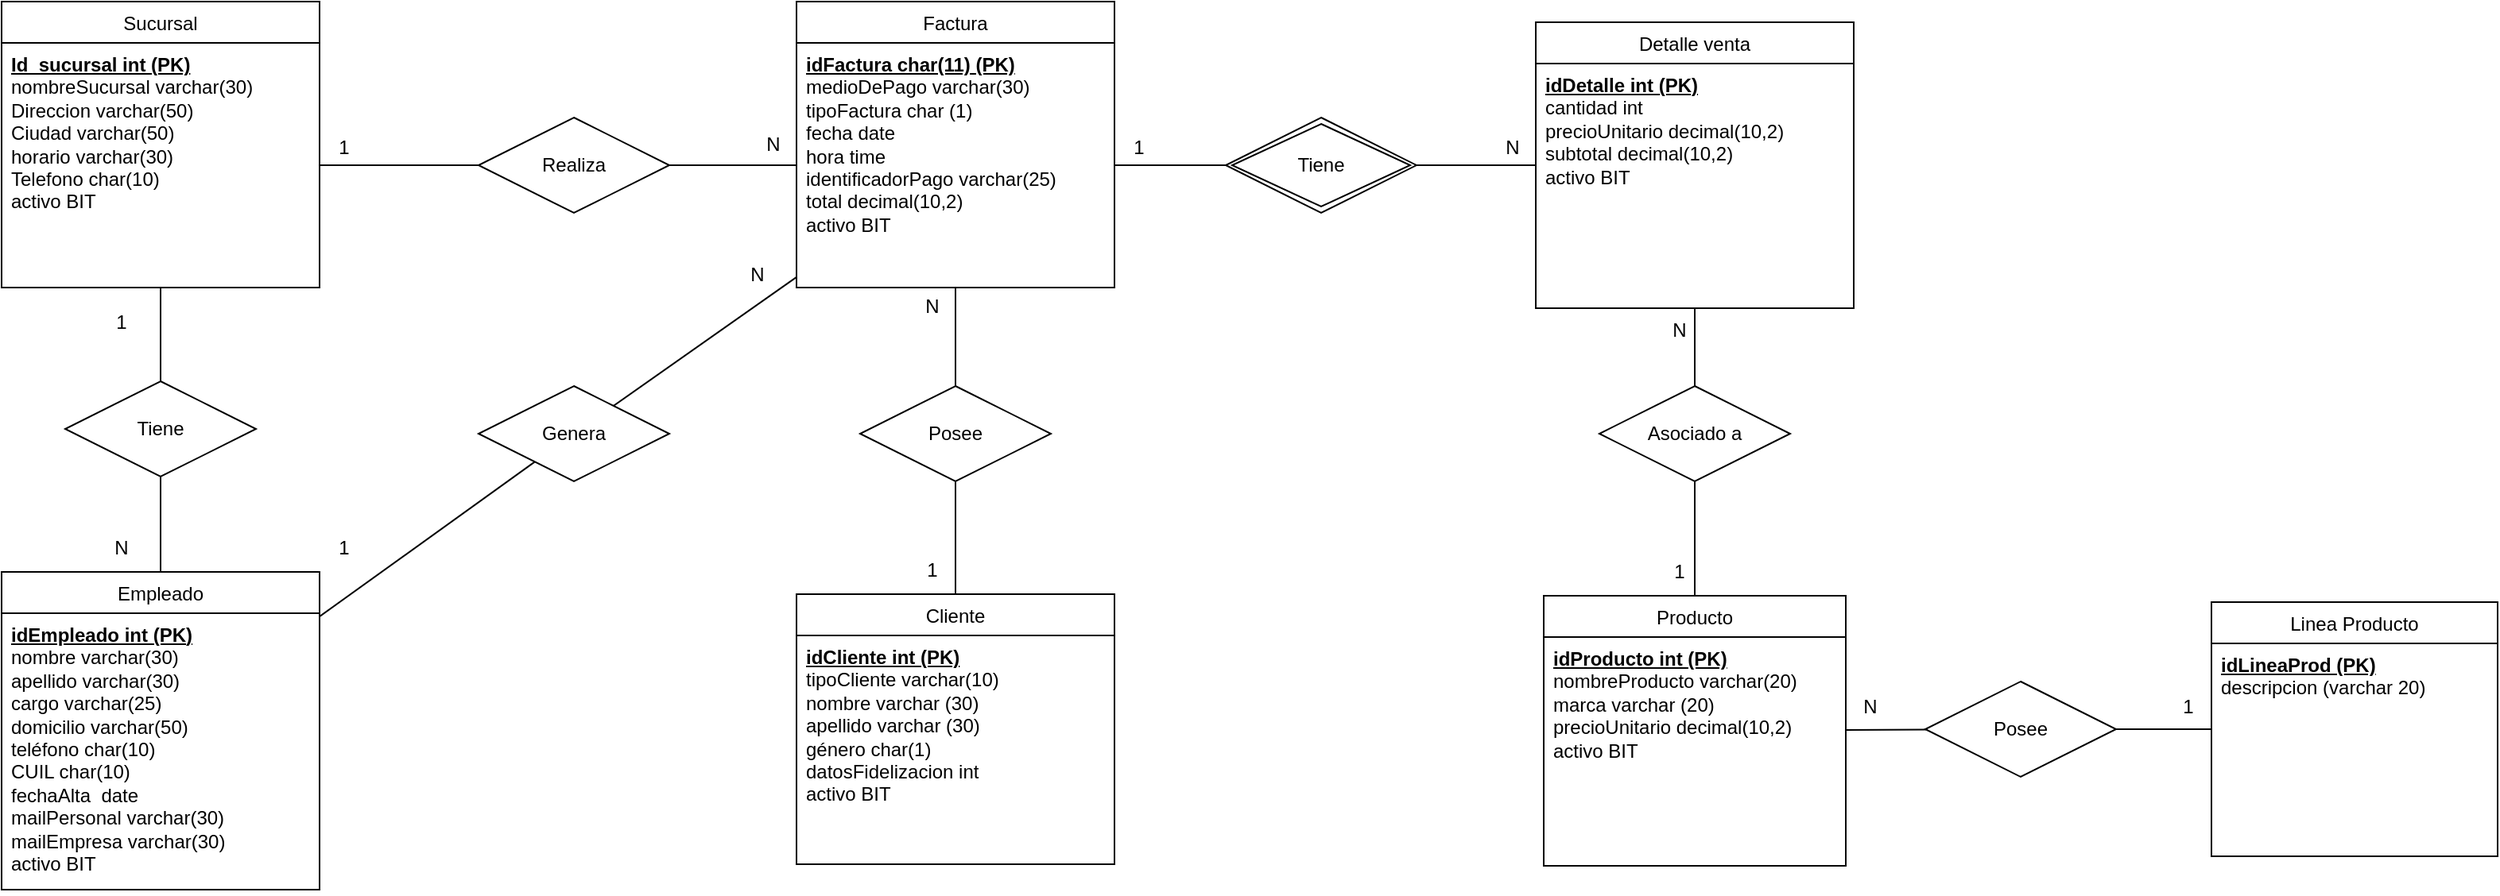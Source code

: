 <mxfile version="26.0.16">
  <diagram name="Página-1" id="OK4Wa9bK7aO6ly0KV7S-">
    <mxGraphModel dx="1620" dy="747" grid="1" gridSize="10" guides="1" tooltips="1" connect="1" arrows="1" fold="1" page="1" pageScale="1" pageWidth="1169" pageHeight="827" math="0" shadow="0">
      <root>
        <mxCell id="0" />
        <mxCell id="1" parent="0" />
        <mxCell id="ZijjPFqpIO5Kh_HLUSjP-1" value="&lt;span style=&quot;font-weight: 400;&quot;&gt;Sucursal&lt;/span&gt;" style="swimlane;fontStyle=1;align=center;verticalAlign=top;childLayout=stackLayout;horizontal=1;startSize=26;horizontalStack=0;resizeParent=1;resizeParentMax=0;resizeLast=0;collapsible=1;marginBottom=0;whiteSpace=wrap;html=1;" vertex="1" parent="1">
          <mxGeometry x="50" y="41" width="200" height="180" as="geometry" />
        </mxCell>
        <mxCell id="ZijjPFqpIO5Kh_HLUSjP-2" value="&lt;b&gt;&lt;u&gt;Id_sucursal int (PK)&lt;/u&gt;&lt;/b&gt;&lt;div&gt;nombreSucursal varchar(30)&lt;/div&gt;&lt;div&gt;Direccion varchar(50&lt;span style=&quot;background-color: transparent; color: light-dark(rgb(0, 0, 0), rgb(255, 255, 255));&quot;&gt;)&lt;/span&gt;&lt;/div&gt;&lt;div&gt;Ciudad varchar(50)&lt;br&gt;horario varchar(30)&lt;/div&gt;&lt;div&gt;Telefono char(10)&lt;/div&gt;&lt;div&gt;activo BIT&lt;/div&gt;" style="text;strokeColor=none;fillColor=none;align=left;verticalAlign=top;spacingLeft=4;spacingRight=4;overflow=hidden;rotatable=0;points=[[0,0.5],[1,0.5]];portConstraint=eastwest;whiteSpace=wrap;html=1;" vertex="1" parent="ZijjPFqpIO5Kh_HLUSjP-1">
          <mxGeometry y="26" width="200" height="154" as="geometry" />
        </mxCell>
        <mxCell id="ZijjPFqpIO5Kh_HLUSjP-3" value="&lt;span style=&quot;font-weight: 400;&quot;&gt;Factura&lt;/span&gt;" style="swimlane;fontStyle=1;align=center;verticalAlign=top;childLayout=stackLayout;horizontal=1;startSize=26;horizontalStack=0;resizeParent=1;resizeParentMax=0;resizeLast=0;collapsible=1;marginBottom=0;whiteSpace=wrap;html=1;" vertex="1" parent="1">
          <mxGeometry x="550" y="41" width="200" height="180" as="geometry" />
        </mxCell>
        <mxCell id="ZijjPFqpIO5Kh_HLUSjP-4" value="&lt;div&gt;&lt;b&gt;&lt;u&gt;idFactura char(11) (PK)&lt;/u&gt;&lt;/b&gt;&lt;/div&gt;&lt;div&gt;medioDePago varchar(30)&lt;br&gt;tipoFactura char (1)&lt;/div&gt;&lt;div&gt;fecha date&lt;/div&gt;&lt;div&gt;hora time&lt;/div&gt;&lt;div&gt;identificadorPago varchar(25)&lt;/div&gt;&lt;div&gt;&lt;span style=&quot;background-color: transparent; color: light-dark(rgb(0, 0, 0), rgb(255, 255, 255));&quot;&gt;total decimal(10,2)&lt;/span&gt;&lt;/div&gt;&lt;div&gt;&lt;span style=&quot;background-color: transparent; color: light-dark(rgb(0, 0, 0), rgb(255, 255, 255));&quot;&gt;activo BIT&lt;/span&gt;&lt;/div&gt;" style="text;strokeColor=none;fillColor=none;align=left;verticalAlign=top;spacingLeft=4;spacingRight=4;overflow=hidden;rotatable=0;points=[[0,0.5],[1,0.5]];portConstraint=eastwest;whiteSpace=wrap;html=1;" vertex="1" parent="ZijjPFqpIO5Kh_HLUSjP-3">
          <mxGeometry y="26" width="200" height="154" as="geometry" />
        </mxCell>
        <mxCell id="ZijjPFqpIO5Kh_HLUSjP-5" value="&lt;span style=&quot;font-weight: 400;&quot;&gt;Detalle venta&lt;/span&gt;" style="swimlane;fontStyle=1;align=center;verticalAlign=top;childLayout=stackLayout;horizontal=1;startSize=26;horizontalStack=0;resizeParent=1;resizeParentMax=0;resizeLast=0;collapsible=1;marginBottom=0;whiteSpace=wrap;html=1;" vertex="1" parent="1">
          <mxGeometry x="1015" y="54" width="200" height="180" as="geometry" />
        </mxCell>
        <mxCell id="ZijjPFqpIO5Kh_HLUSjP-6" value="&lt;div&gt;&lt;b&gt;&lt;u&gt;idDetalle int (PK)&lt;/u&gt;&lt;/b&gt;&lt;/div&gt;&lt;div&gt;&lt;span style=&quot;background-color: transparent; color: light-dark(rgb(0, 0, 0), rgb(255, 255, 255));&quot;&gt;cantidad int&lt;/span&gt;&lt;/div&gt;&lt;div&gt;&lt;span style=&quot;background-color: transparent; color: light-dark(rgb(0, 0, 0), rgb(255, 255, 255));&quot;&gt;precioUnitario decimal(10,2)&amp;nbsp;&lt;/span&gt;&lt;/div&gt;&lt;div&gt;&lt;span style=&quot;background-color: transparent; color: light-dark(rgb(0, 0, 0), rgb(255, 255, 255));&quot;&gt;subtotal decimal(10,2)&lt;/span&gt;&lt;/div&gt;&lt;div&gt;&lt;span style=&quot;background-color: transparent; color: light-dark(rgb(0, 0, 0), rgb(255, 255, 255));&quot;&gt;activo BIT&lt;/span&gt;&lt;/div&gt;" style="text;strokeColor=none;fillColor=none;align=left;verticalAlign=top;spacingLeft=4;spacingRight=4;overflow=hidden;rotatable=0;points=[[0,0.5],[1,0.5]];portConstraint=eastwest;whiteSpace=wrap;html=1;" vertex="1" parent="ZijjPFqpIO5Kh_HLUSjP-5">
          <mxGeometry y="26" width="200" height="154" as="geometry" />
        </mxCell>
        <mxCell id="ZijjPFqpIO5Kh_HLUSjP-9" value="&lt;span style=&quot;font-weight: 400;&quot;&gt;Cliente&lt;/span&gt;" style="swimlane;fontStyle=1;align=center;verticalAlign=top;childLayout=stackLayout;horizontal=1;startSize=26;horizontalStack=0;resizeParent=1;resizeParentMax=0;resizeLast=0;collapsible=1;marginBottom=0;whiteSpace=wrap;html=1;" vertex="1" parent="1">
          <mxGeometry x="550" y="414" width="200" height="170" as="geometry" />
        </mxCell>
        <mxCell id="ZijjPFqpIO5Kh_HLUSjP-10" value="&lt;div&gt;&lt;u&gt;&lt;b&gt;idCliente int (PK)&lt;/b&gt;&lt;/u&gt;&lt;/div&gt;&lt;div&gt;tipoCliente varchar(10)&lt;/div&gt;&lt;div&gt;nombre varchar (30)&lt;/div&gt;&lt;div&gt;apellido varchar (30)&lt;/div&gt;&lt;div&gt;&lt;span style=&quot;background-color: transparent; color: light-dark(rgb(0, 0, 0), rgb(255, 255, 255));&quot;&gt;género char(1)&lt;/span&gt;&lt;/div&gt;&lt;div&gt;datosFidelizacion int&lt;/div&gt;&lt;div&gt;activo BIT&lt;/div&gt;" style="text;strokeColor=none;fillColor=none;align=left;verticalAlign=top;spacingLeft=4;spacingRight=4;overflow=hidden;rotatable=0;points=[[0,0.5],[1,0.5]];portConstraint=eastwest;whiteSpace=wrap;html=1;" vertex="1" parent="ZijjPFqpIO5Kh_HLUSjP-9">
          <mxGeometry y="26" width="200" height="144" as="geometry" />
        </mxCell>
        <mxCell id="ZijjPFqpIO5Kh_HLUSjP-11" value="&lt;span style=&quot;font-weight: 400;&quot;&gt;Empleado&lt;/span&gt;" style="swimlane;fontStyle=1;align=center;verticalAlign=top;childLayout=stackLayout;horizontal=1;startSize=26;horizontalStack=0;resizeParent=1;resizeParentMax=0;resizeLast=0;collapsible=1;marginBottom=0;whiteSpace=wrap;html=1;" vertex="1" parent="1">
          <mxGeometry x="50" y="400" width="200" height="200" as="geometry" />
        </mxCell>
        <mxCell id="ZijjPFqpIO5Kh_HLUSjP-12" value="&lt;div&gt;&lt;u&gt;&lt;b style=&quot;&quot;&gt;idEmpleado int (PK&lt;/b&gt;&lt;b style=&quot;background-color: transparent; color: light-dark(rgb(0, 0, 0), rgb(255, 255, 255));&quot;&gt;)&lt;/b&gt;&lt;/u&gt;&lt;/div&gt;&lt;div&gt;nombre varchar(30)&lt;/div&gt;&lt;div&gt;apellido varchar(30)&lt;br&gt;cargo varchar(25)&lt;/div&gt;&lt;div&gt;domicilio varchar(50)&lt;/div&gt;&lt;div&gt;teléfono char(10)&lt;/div&gt;&lt;div&gt;CUIL char(10)&lt;/div&gt;&lt;div&gt;fechaAlta&amp;nbsp; date&lt;br&gt;&lt;/div&gt;&lt;div&gt;mailPersonal varchar(30)&lt;/div&gt;&lt;div&gt;mailEmpresa varchar(30)&lt;/div&gt;&lt;div&gt;&lt;span style=&quot;background-color: transparent; color: light-dark(rgb(0, 0, 0), rgb(255, 255, 255));&quot;&gt;activo BIT&lt;/span&gt;&lt;/div&gt;" style="text;strokeColor=none;fillColor=none;align=left;verticalAlign=top;spacingLeft=4;spacingRight=4;overflow=hidden;rotatable=0;points=[[0,0.5],[1,0.5]];portConstraint=eastwest;whiteSpace=wrap;html=1;" vertex="1" parent="ZijjPFqpIO5Kh_HLUSjP-11">
          <mxGeometry y="26" width="200" height="174" as="geometry" />
        </mxCell>
        <mxCell id="ZijjPFqpIO5Kh_HLUSjP-14" value="" style="endArrow=none;html=1;rounded=0;" edge="1" parent="1" source="ZijjPFqpIO5Kh_HLUSjP-2" target="ZijjPFqpIO5Kh_HLUSjP-41">
          <mxGeometry width="50" height="50" relative="1" as="geometry">
            <mxPoint x="421" y="146" as="sourcePoint" />
            <mxPoint x="560" y="147" as="targetPoint" />
          </mxGeometry>
        </mxCell>
        <mxCell id="ZijjPFqpIO5Kh_HLUSjP-15" value="1" style="text;html=1;align=center;verticalAlign=middle;resizable=0;points=[];autosize=1;strokeColor=none;fillColor=none;" vertex="1" parent="1">
          <mxGeometry x="110" y="228" width="30" height="30" as="geometry" />
        </mxCell>
        <mxCell id="ZijjPFqpIO5Kh_HLUSjP-16" value="N" style="text;html=1;align=center;verticalAlign=middle;resizable=0;points=[];autosize=1;strokeColor=none;fillColor=none;" vertex="1" parent="1">
          <mxGeometry x="110" y="370" width="30" height="30" as="geometry" />
        </mxCell>
        <mxCell id="ZijjPFqpIO5Kh_HLUSjP-18" value="1" style="text;html=1;align=center;verticalAlign=middle;resizable=0;points=[];autosize=1;strokeColor=none;fillColor=none;" vertex="1" parent="1">
          <mxGeometry x="250" y="118" width="30" height="30" as="geometry" />
        </mxCell>
        <mxCell id="ZijjPFqpIO5Kh_HLUSjP-19" value="N" style="text;html=1;align=center;verticalAlign=middle;resizable=0;points=[];autosize=1;strokeColor=none;fillColor=none;" vertex="1" parent="1">
          <mxGeometry x="520" y="116" width="30" height="30" as="geometry" />
        </mxCell>
        <mxCell id="ZijjPFqpIO5Kh_HLUSjP-21" value="" style="endArrow=none;html=1;rounded=0;" edge="1" parent="1" source="ZijjPFqpIO5Kh_HLUSjP-11" target="ZijjPFqpIO5Kh_HLUSjP-47">
          <mxGeometry width="50" height="50" relative="1" as="geometry">
            <mxPoint x="650" y="260" as="sourcePoint" />
            <mxPoint x="700" y="210" as="targetPoint" />
          </mxGeometry>
        </mxCell>
        <mxCell id="ZijjPFqpIO5Kh_HLUSjP-23" value="N" style="text;html=1;align=center;verticalAlign=middle;resizable=0;points=[];autosize=1;strokeColor=none;fillColor=none;" vertex="1" parent="1">
          <mxGeometry x="510" y="198" width="30" height="30" as="geometry" />
        </mxCell>
        <mxCell id="ZijjPFqpIO5Kh_HLUSjP-29" value="" style="endArrow=none;html=1;rounded=0;exitX=1;exitY=0.5;exitDx=0;exitDy=0;" edge="1" parent="1" source="ZijjPFqpIO5Kh_HLUSjP-4" target="ZijjPFqpIO5Kh_HLUSjP-59">
          <mxGeometry width="50" height="50" relative="1" as="geometry">
            <mxPoint x="750" y="137" as="sourcePoint" />
            <mxPoint x="830" y="144" as="targetPoint" />
          </mxGeometry>
        </mxCell>
        <mxCell id="ZijjPFqpIO5Kh_HLUSjP-30" value="1" style="text;html=1;align=center;verticalAlign=middle;resizable=0;points=[];autosize=1;strokeColor=none;fillColor=none;" vertex="1" parent="1">
          <mxGeometry x="750" y="118" width="30" height="30" as="geometry" />
        </mxCell>
        <mxCell id="ZijjPFqpIO5Kh_HLUSjP-31" value="N" style="text;html=1;align=center;verticalAlign=middle;resizable=0;points=[];autosize=1;strokeColor=none;fillColor=none;" vertex="1" parent="1">
          <mxGeometry x="985" y="118" width="30" height="30" as="geometry" />
        </mxCell>
        <mxCell id="ZijjPFqpIO5Kh_HLUSjP-33" value="" style="endArrow=none;html=1;rounded=0;" edge="1" parent="1" source="ZijjPFqpIO5Kh_HLUSjP-55" target="ZijjPFqpIO5Kh_HLUSjP-7">
          <mxGeometry width="50" height="50" relative="1" as="geometry">
            <mxPoint x="1115" y="222" as="sourcePoint" />
            <mxPoint x="1124" y="320" as="targetPoint" />
          </mxGeometry>
        </mxCell>
        <mxCell id="ZijjPFqpIO5Kh_HLUSjP-34" value="1" style="text;html=1;align=center;verticalAlign=middle;resizable=0;points=[];autosize=1;strokeColor=none;fillColor=none;" vertex="1" parent="1">
          <mxGeometry x="1090" y="385" width="30" height="30" as="geometry" />
        </mxCell>
        <mxCell id="ZijjPFqpIO5Kh_HLUSjP-35" value="N" style="text;html=1;align=center;verticalAlign=middle;resizable=0;points=[];autosize=1;strokeColor=none;fillColor=none;" vertex="1" parent="1">
          <mxGeometry x="1090" y="233" width="30" height="30" as="geometry" />
        </mxCell>
        <mxCell id="ZijjPFqpIO5Kh_HLUSjP-36" value="&lt;div&gt;&lt;br&gt;&lt;/div&gt;" style="text;html=1;align=center;verticalAlign=middle;resizable=0;points=[];autosize=1;strokeColor=none;fillColor=none;" vertex="1" parent="1">
          <mxGeometry x="1165" y="263" width="20" height="30" as="geometry" />
        </mxCell>
        <mxCell id="ZijjPFqpIO5Kh_HLUSjP-41" value="&lt;span style=&quot;text-wrap-mode: nowrap;&quot;&gt;Tiene&lt;/span&gt;" style="shape=rhombus;perimeter=rhombusPerimeter;whiteSpace=wrap;html=1;align=center;" vertex="1" parent="1">
          <mxGeometry x="90" y="280" width="120" height="60" as="geometry" />
        </mxCell>
        <mxCell id="ZijjPFqpIO5Kh_HLUSjP-42" value="" style="endArrow=none;html=1;rounded=0;" edge="1" parent="1" source="ZijjPFqpIO5Kh_HLUSjP-41" target="ZijjPFqpIO5Kh_HLUSjP-11">
          <mxGeometry width="50" height="50" relative="1" as="geometry">
            <mxPoint x="160" y="240" as="sourcePoint" />
            <mxPoint x="160" y="290" as="targetPoint" />
          </mxGeometry>
        </mxCell>
        <mxCell id="ZijjPFqpIO5Kh_HLUSjP-43" value="&lt;span style=&quot;text-wrap-mode: nowrap;&quot;&gt;Realiza&lt;/span&gt;" style="shape=rhombus;perimeter=rhombusPerimeter;whiteSpace=wrap;html=1;align=center;" vertex="1" parent="1">
          <mxGeometry x="350" y="114" width="120" height="60" as="geometry" />
        </mxCell>
        <mxCell id="ZijjPFqpIO5Kh_HLUSjP-44" value="" style="endArrow=none;html=1;rounded=0;" edge="1" parent="1" source="ZijjPFqpIO5Kh_HLUSjP-2" target="ZijjPFqpIO5Kh_HLUSjP-43">
          <mxGeometry width="50" height="50" relative="1" as="geometry">
            <mxPoint x="160" y="240" as="sourcePoint" />
            <mxPoint x="160" y="290" as="targetPoint" />
          </mxGeometry>
        </mxCell>
        <mxCell id="ZijjPFqpIO5Kh_HLUSjP-45" value="" style="endArrow=none;html=1;rounded=0;" edge="1" parent="1" source="ZijjPFqpIO5Kh_HLUSjP-43" target="ZijjPFqpIO5Kh_HLUSjP-4">
          <mxGeometry width="50" height="50" relative="1" as="geometry">
            <mxPoint x="260" y="182" as="sourcePoint" />
            <mxPoint x="366" y="202" as="targetPoint" />
          </mxGeometry>
        </mxCell>
        <mxCell id="ZijjPFqpIO5Kh_HLUSjP-47" value="&lt;span style=&quot;text-wrap-mode: nowrap;&quot;&gt;Genera&lt;/span&gt;" style="shape=rhombus;perimeter=rhombusPerimeter;whiteSpace=wrap;html=1;align=center;" vertex="1" parent="1">
          <mxGeometry x="350" y="283" width="120" height="60" as="geometry" />
        </mxCell>
        <mxCell id="ZijjPFqpIO5Kh_HLUSjP-48" value="" style="endArrow=none;html=1;rounded=0;" edge="1" parent="1" source="ZijjPFqpIO5Kh_HLUSjP-47" target="ZijjPFqpIO5Kh_HLUSjP-4">
          <mxGeometry width="50" height="50" relative="1" as="geometry">
            <mxPoint x="260" y="415" as="sourcePoint" />
            <mxPoint x="347" y="346" as="targetPoint" />
          </mxGeometry>
        </mxCell>
        <mxCell id="ZijjPFqpIO5Kh_HLUSjP-49" value="1" style="text;html=1;align=center;verticalAlign=middle;resizable=0;points=[];autosize=1;strokeColor=none;fillColor=none;" vertex="1" parent="1">
          <mxGeometry x="250" y="370" width="30" height="30" as="geometry" />
        </mxCell>
        <mxCell id="ZijjPFqpIO5Kh_HLUSjP-50" value="&lt;span style=&quot;text-wrap-mode: nowrap;&quot;&gt;Posee&lt;/span&gt;" style="shape=rhombus;perimeter=rhombusPerimeter;whiteSpace=wrap;html=1;align=center;" vertex="1" parent="1">
          <mxGeometry x="590" y="283" width="120" height="60" as="geometry" />
        </mxCell>
        <mxCell id="ZijjPFqpIO5Kh_HLUSjP-51" value="1" style="text;html=1;align=center;verticalAlign=middle;resizable=0;points=[];autosize=1;strokeColor=none;fillColor=none;" vertex="1" parent="1">
          <mxGeometry x="620" y="384" width="30" height="30" as="geometry" />
        </mxCell>
        <mxCell id="ZijjPFqpIO5Kh_HLUSjP-52" value="" style="endArrow=none;html=1;rounded=0;entryX=0.5;entryY=1;entryDx=0;entryDy=0;" edge="1" parent="1" source="ZijjPFqpIO5Kh_HLUSjP-9" target="ZijjPFqpIO5Kh_HLUSjP-50">
          <mxGeometry width="50" height="50" relative="1" as="geometry">
            <mxPoint x="425" y="320" as="sourcePoint" />
            <mxPoint x="560" y="225" as="targetPoint" />
          </mxGeometry>
        </mxCell>
        <mxCell id="ZijjPFqpIO5Kh_HLUSjP-53" value="" style="endArrow=none;html=1;rounded=0;" edge="1" parent="1" source="ZijjPFqpIO5Kh_HLUSjP-50" target="ZijjPFqpIO5Kh_HLUSjP-3">
          <mxGeometry width="50" height="50" relative="1" as="geometry">
            <mxPoint x="425" y="320" as="sourcePoint" />
            <mxPoint x="560" y="225" as="targetPoint" />
          </mxGeometry>
        </mxCell>
        <mxCell id="ZijjPFqpIO5Kh_HLUSjP-54" value="N" style="text;html=1;align=center;verticalAlign=middle;resizable=0;points=[];autosize=1;strokeColor=none;fillColor=none;" vertex="1" parent="1">
          <mxGeometry x="620" y="218" width="30" height="30" as="geometry" />
        </mxCell>
        <mxCell id="ZijjPFqpIO5Kh_HLUSjP-55" value="Asociado a" style="shape=rhombus;perimeter=rhombusPerimeter;whiteSpace=wrap;html=1;align=center;" vertex="1" parent="1">
          <mxGeometry x="1055" y="283" width="120" height="60" as="geometry" />
        </mxCell>
        <mxCell id="ZijjPFqpIO5Kh_HLUSjP-56" value="" style="endArrow=none;html=1;rounded=0;" edge="1" parent="1" source="ZijjPFqpIO5Kh_HLUSjP-5" target="ZijjPFqpIO5Kh_HLUSjP-55">
          <mxGeometry width="50" height="50" relative="1" as="geometry">
            <mxPoint x="1125" y="370" as="sourcePoint" />
            <mxPoint x="1125" y="460" as="targetPoint" />
          </mxGeometry>
        </mxCell>
        <mxCell id="ZijjPFqpIO5Kh_HLUSjP-58" value="" style="endArrow=none;html=1;rounded=0;" edge="1" parent="1" source="ZijjPFqpIO5Kh_HLUSjP-5" target="ZijjPFqpIO5Kh_HLUSjP-59">
          <mxGeometry width="50" height="50" relative="1" as="geometry">
            <mxPoint x="760" y="154" as="sourcePoint" />
            <mxPoint x="950" y="144" as="targetPoint" />
          </mxGeometry>
        </mxCell>
        <mxCell id="ZijjPFqpIO5Kh_HLUSjP-59" value="Tiene" style="shape=rhombus;double=1;perimeter=rhombusPerimeter;whiteSpace=wrap;html=1;align=center;" vertex="1" parent="1">
          <mxGeometry x="820" y="114" width="120" height="60" as="geometry" />
        </mxCell>
        <mxCell id="ZijjPFqpIO5Kh_HLUSjP-65" value="&lt;span style=&quot;font-weight: 400;&quot;&gt;Linea Producto&lt;/span&gt;" style="swimlane;fontStyle=1;align=center;verticalAlign=top;childLayout=stackLayout;horizontal=1;startSize=26;horizontalStack=0;resizeParent=1;resizeParentMax=0;resizeLast=0;collapsible=1;marginBottom=0;whiteSpace=wrap;html=1;" vertex="1" parent="1">
          <mxGeometry x="1440" y="419" width="180" height="160" as="geometry" />
        </mxCell>
        <mxCell id="ZijjPFqpIO5Kh_HLUSjP-66" value="&lt;div&gt;&lt;b&gt;&lt;u&gt;idLineaProd (PK)&lt;/u&gt;&lt;/b&gt;&lt;/div&gt;&lt;div&gt;&lt;span style=&quot;background-color: transparent; color: light-dark(rgb(0, 0, 0), rgb(255, 255, 255));&quot;&gt;descripcion (varchar 20)&amp;nbsp;&lt;br&gt;&lt;/span&gt;&lt;/div&gt;" style="text;strokeColor=none;fillColor=none;align=left;verticalAlign=top;spacingLeft=4;spacingRight=4;overflow=hidden;rotatable=0;points=[[0,0.5],[1,0.5]];portConstraint=eastwest;whiteSpace=wrap;html=1;" vertex="1" parent="ZijjPFqpIO5Kh_HLUSjP-65">
          <mxGeometry y="26" width="180" height="134" as="geometry" />
        </mxCell>
        <mxCell id="ZijjPFqpIO5Kh_HLUSjP-73" value="Posee" style="shape=rhombus;perimeter=rhombusPerimeter;whiteSpace=wrap;html=1;align=center;" vertex="1" parent="1">
          <mxGeometry x="1260" y="469" width="120" height="60" as="geometry" />
        </mxCell>
        <mxCell id="ZijjPFqpIO5Kh_HLUSjP-76" value="" style="endArrow=none;html=1;rounded=0;" edge="1" parent="1" source="ZijjPFqpIO5Kh_HLUSjP-7">
          <mxGeometry width="50" height="50" relative="1" as="geometry">
            <mxPoint x="1125" y="353" as="sourcePoint" />
            <mxPoint x="1140" y="430" as="targetPoint" />
          </mxGeometry>
        </mxCell>
        <mxCell id="ZijjPFqpIO5Kh_HLUSjP-77" value="" style="endArrow=none;html=1;rounded=0;" edge="1" parent="1" source="ZijjPFqpIO5Kh_HLUSjP-73" target="ZijjPFqpIO5Kh_HLUSjP-7">
          <mxGeometry width="50" height="50" relative="1" as="geometry">
            <mxPoint x="1286" y="486" as="sourcePoint" />
            <mxPoint x="1140" y="430" as="targetPoint" />
          </mxGeometry>
        </mxCell>
        <mxCell id="ZijjPFqpIO5Kh_HLUSjP-7" value="&lt;span style=&quot;font-weight: 400;&quot;&gt;Producto&lt;/span&gt;" style="swimlane;fontStyle=1;align=center;verticalAlign=top;childLayout=stackLayout;horizontal=1;startSize=26;horizontalStack=0;resizeParent=1;resizeParentMax=0;resizeLast=0;collapsible=1;marginBottom=0;whiteSpace=wrap;html=1;" vertex="1" parent="1">
          <mxGeometry x="1020" y="415" width="190" height="170" as="geometry" />
        </mxCell>
        <mxCell id="ZijjPFqpIO5Kh_HLUSjP-8" value="&lt;div&gt;&lt;u&gt;&lt;b&gt;idProducto int (PK)&lt;/b&gt;&lt;/u&gt;&lt;/div&gt;&lt;div&gt;nombreProducto varchar(20)&lt;/div&gt;&lt;div&gt;&lt;span style=&quot;background-color: transparent; color: light-dark(rgb(0, 0, 0), rgb(255, 255, 255));&quot;&gt;marca varchar (20)&lt;/span&gt;&lt;/div&gt;&lt;div&gt;precioUnitario decimal(10,2)&lt;/div&gt;&lt;div&gt;activo BIT&lt;/div&gt;" style="text;strokeColor=none;fillColor=none;align=left;verticalAlign=top;spacingLeft=4;spacingRight=4;overflow=hidden;rotatable=0;points=[[0,0.5],[1,0.5]];portConstraint=eastwest;whiteSpace=wrap;html=1;" vertex="1" parent="ZijjPFqpIO5Kh_HLUSjP-7">
          <mxGeometry y="26" width="190" height="144" as="geometry" />
        </mxCell>
        <mxCell id="ZijjPFqpIO5Kh_HLUSjP-78" value="" style="endArrow=none;html=1;rounded=0;" edge="1" parent="1" source="ZijjPFqpIO5Kh_HLUSjP-65" target="ZijjPFqpIO5Kh_HLUSjP-73">
          <mxGeometry width="50" height="50" relative="1" as="geometry">
            <mxPoint x="1125" y="353" as="sourcePoint" />
            <mxPoint x="1125" y="425" as="targetPoint" />
          </mxGeometry>
        </mxCell>
        <mxCell id="ZijjPFqpIO5Kh_HLUSjP-79" value="N" style="text;html=1;align=center;verticalAlign=middle;resizable=0;points=[];autosize=1;strokeColor=none;fillColor=none;" vertex="1" parent="1">
          <mxGeometry x="1210" y="470" width="30" height="30" as="geometry" />
        </mxCell>
        <mxCell id="ZijjPFqpIO5Kh_HLUSjP-80" value="1" style="text;html=1;align=center;verticalAlign=middle;resizable=0;points=[];autosize=1;strokeColor=none;fillColor=none;" vertex="1" parent="1">
          <mxGeometry x="1410" y="470" width="30" height="30" as="geometry" />
        </mxCell>
      </root>
    </mxGraphModel>
  </diagram>
</mxfile>
